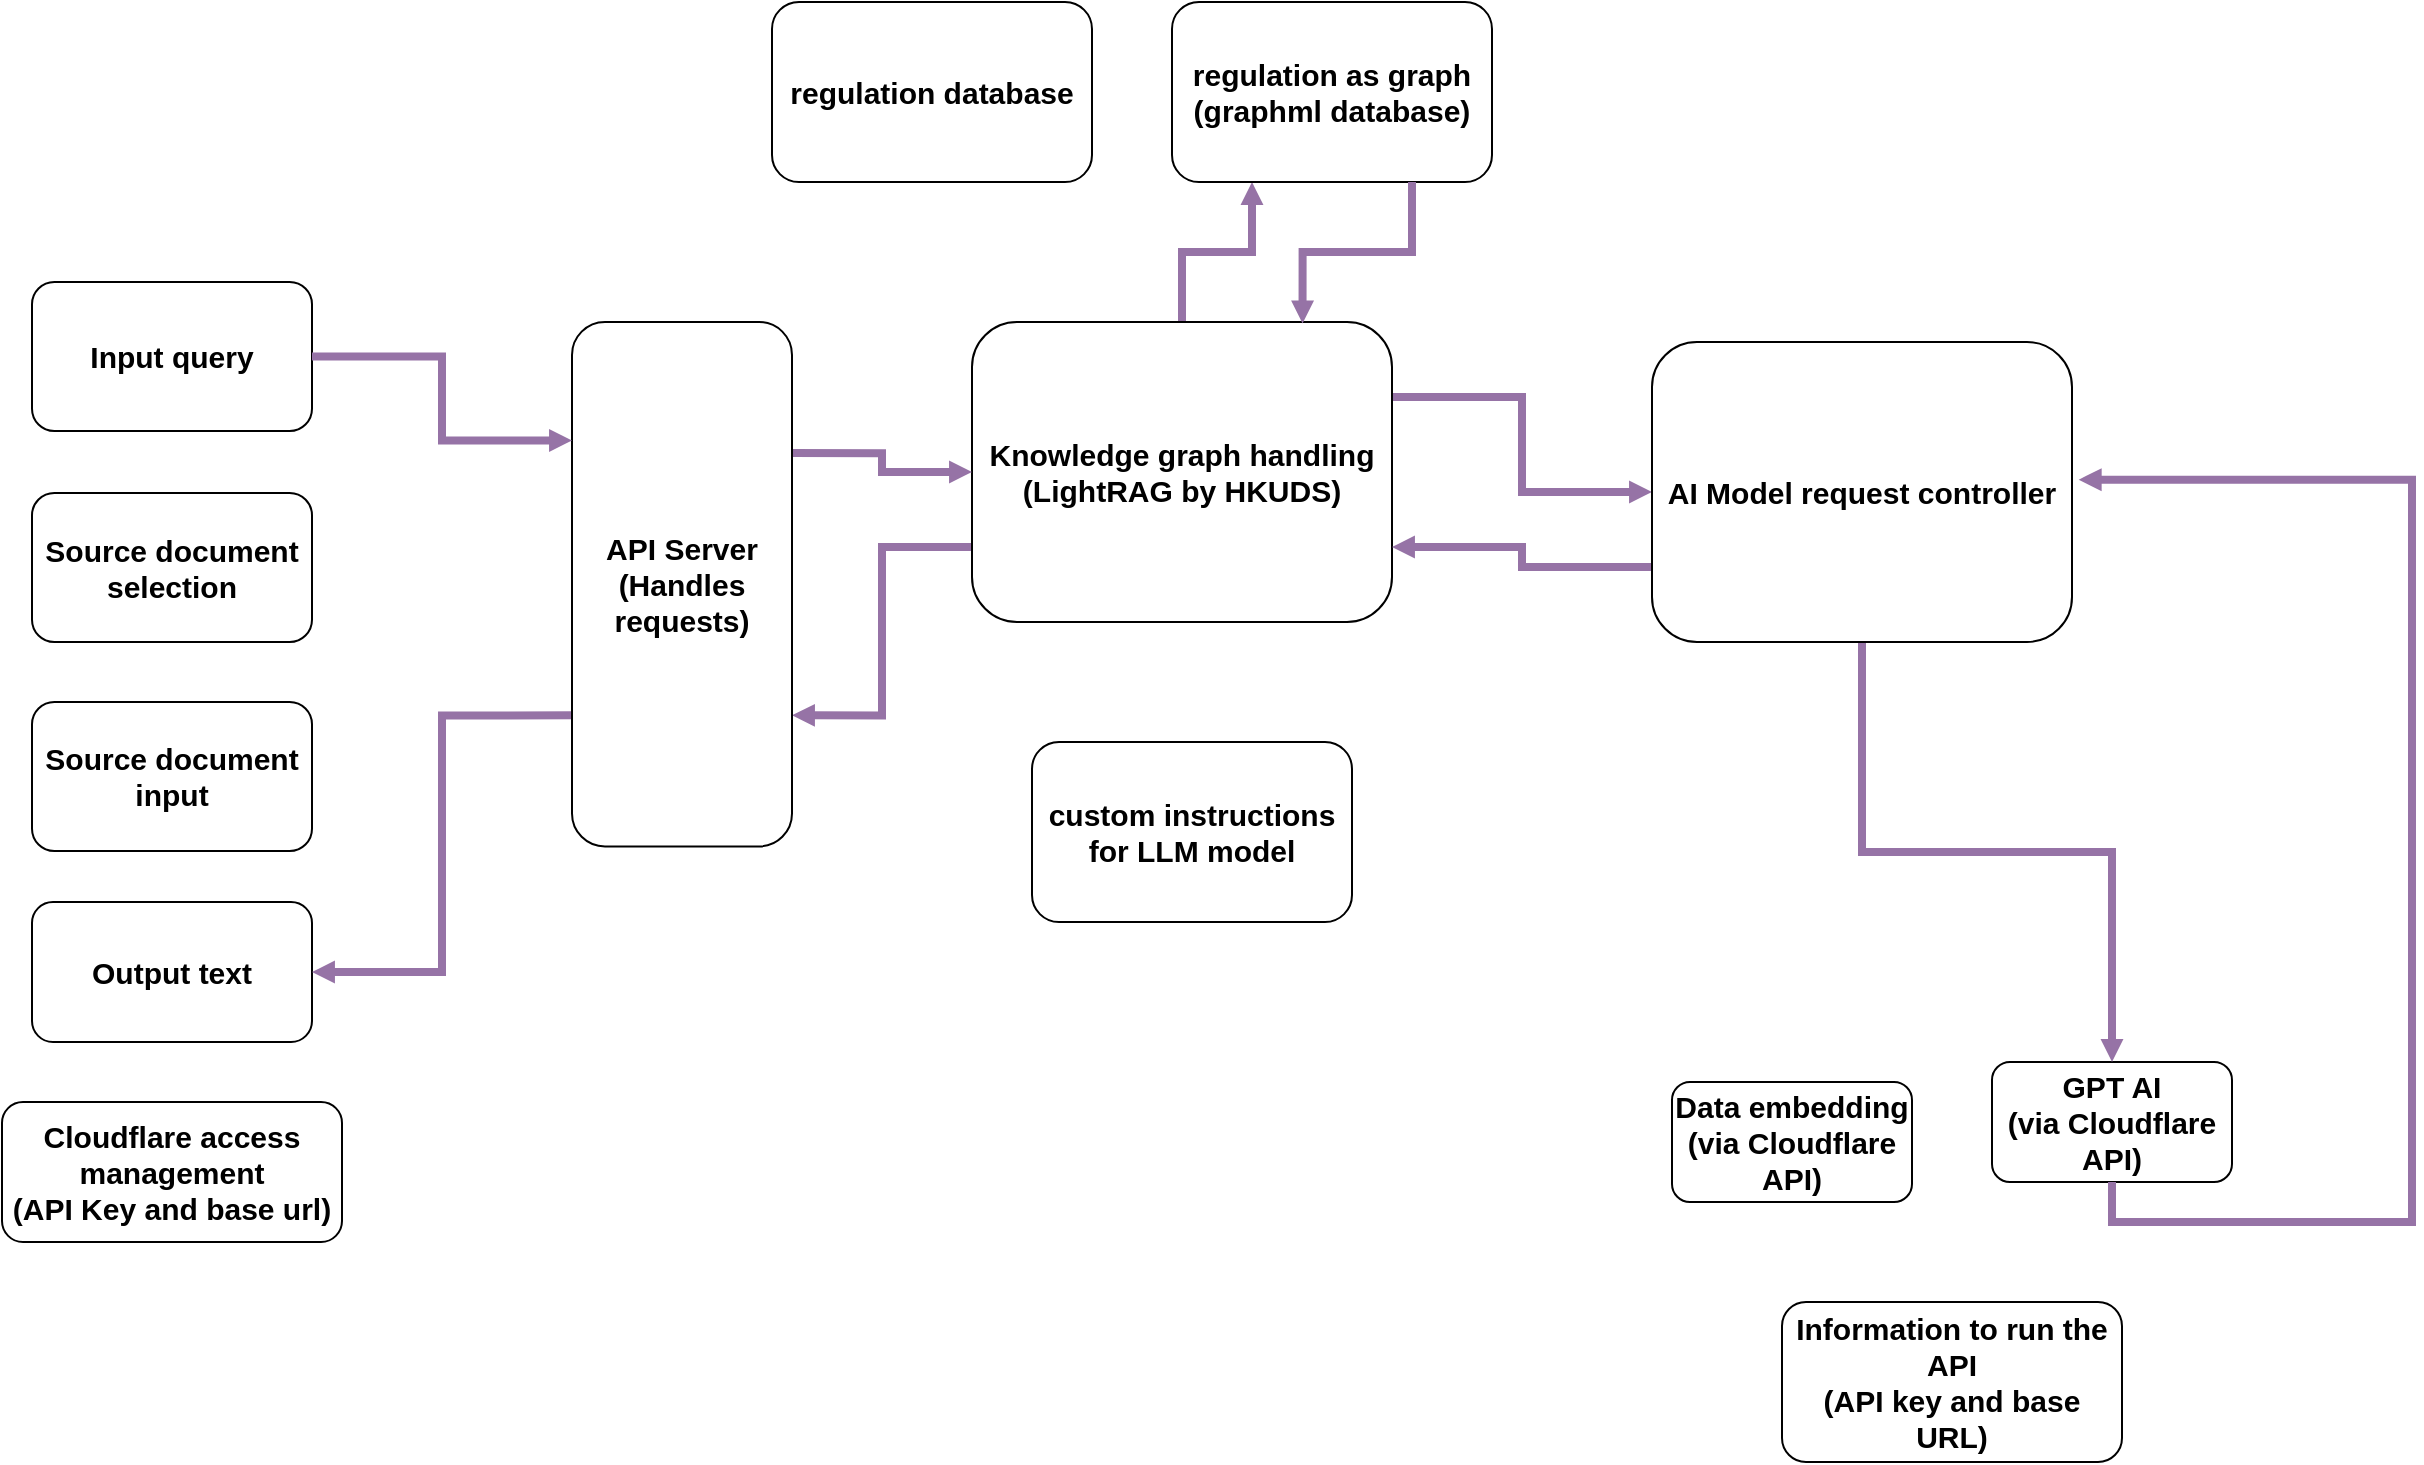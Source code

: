 <mxfile version="28.0.4">
  <diagram name="Page-1" id="p9O1bbmvmOPwoyHnhKzd">
    <mxGraphModel dx="2788" dy="1091" grid="1" gridSize="10" guides="1" tooltips="1" connect="1" arrows="1" fold="1" page="1" pageScale="1" pageWidth="850" pageHeight="1100" math="0" shadow="0">
      <root>
        <mxCell id="0" />
        <mxCell id="1" parent="0" />
        <mxCell id="yUH72a4Vk7hPDRAozmCG-5" style="edgeStyle=orthogonalEdgeStyle;rounded=0;orthogonalLoop=1;jettySize=auto;html=1;exitX=0.5;exitY=0;exitDx=0;exitDy=0;entryX=0.25;entryY=1;entryDx=0;entryDy=0;strokeWidth=4;fillColor=#e1d5e7;strokeColor=#9673a6;endArrow=block;endFill=1;jumpSize=4;startSize=6;endSize=1;" edge="1" parent="1" source="x2WDkMl_rVH3rUGuqPoA-4" target="x2WDkMl_rVH3rUGuqPoA-8">
          <mxGeometry relative="1" as="geometry" />
        </mxCell>
        <mxCell id="yUH72a4Vk7hPDRAozmCG-7" style="edgeStyle=orthogonalEdgeStyle;rounded=0;orthogonalLoop=1;jettySize=auto;html=1;exitX=1;exitY=0.25;exitDx=0;exitDy=0;entryX=0;entryY=0.5;entryDx=0;entryDy=0;strokeWidth=4;fillColor=#e1d5e7;strokeColor=#9673a6;endArrow=block;endFill=1;jumpSize=4;startSize=6;endSize=1;" edge="1" parent="1" source="x2WDkMl_rVH3rUGuqPoA-4" target="x2WDkMl_rVH3rUGuqPoA-45">
          <mxGeometry relative="1" as="geometry" />
        </mxCell>
        <mxCell id="yUH72a4Vk7hPDRAozmCG-13" style="edgeStyle=orthogonalEdgeStyle;rounded=0;orthogonalLoop=1;jettySize=auto;html=1;exitX=0;exitY=0.75;exitDx=0;exitDy=0;entryX=1;entryY=0.75;entryDx=0;entryDy=0;strokeWidth=4;fillColor=#e1d5e7;strokeColor=#9673a6;endArrow=block;endFill=1;jumpSize=4;startSize=6;endSize=1;" edge="1" parent="1" source="x2WDkMl_rVH3rUGuqPoA-4" target="yUH72a4Vk7hPDRAozmCG-10">
          <mxGeometry relative="1" as="geometry" />
        </mxCell>
        <mxCell id="x2WDkMl_rVH3rUGuqPoA-4" value="&lt;div&gt;Knowledge graph handling&lt;/div&gt;&lt;div&gt;(LightRAG by HKUDS)&lt;/div&gt;" style="rounded=1;whiteSpace=wrap;html=1;fontSize=15;fontStyle=1" parent="1" vertex="1">
          <mxGeometry x="230" y="210" width="210" height="150" as="geometry" />
        </mxCell>
        <mxCell id="x2WDkMl_rVH3rUGuqPoA-5" value="&lt;div&gt;Data embedding&lt;/div&gt;&lt;div&gt;(via Cloudflare API)&lt;/div&gt;" style="rounded=1;whiteSpace=wrap;html=1;fontSize=15;fontStyle=1" parent="1" vertex="1">
          <mxGeometry x="580" y="590" width="120" height="60" as="geometry" />
        </mxCell>
        <mxCell id="x2WDkMl_rVH3rUGuqPoA-7" value="&lt;div&gt;GPT AI&lt;/div&gt;&lt;div&gt;(via Cloudflare API)&lt;/div&gt;" style="rounded=1;whiteSpace=wrap;html=1;fontSize=15;fontStyle=1" parent="1" vertex="1">
          <mxGeometry x="740" y="580" width="120" height="60" as="geometry" />
        </mxCell>
        <mxCell id="x2WDkMl_rVH3rUGuqPoA-8" value="&lt;div&gt;regulation as graph&lt;/div&gt;&lt;div&gt;(graphml database)&lt;/div&gt;" style="rounded=1;whiteSpace=wrap;html=1;fontSize=15;fontStyle=1" parent="1" vertex="1">
          <mxGeometry x="330" y="50" width="160" height="90" as="geometry" />
        </mxCell>
        <mxCell id="x2WDkMl_rVH3rUGuqPoA-42" value="Information to run the API&lt;br&gt;(API key and base URL)" style="rounded=1;whiteSpace=wrap;html=1;fontSize=15;fontStyle=1" parent="1" vertex="1">
          <mxGeometry x="635" y="700" width="170" height="80" as="geometry" />
        </mxCell>
        <mxCell id="yUH72a4Vk7hPDRAozmCG-8" style="edgeStyle=orthogonalEdgeStyle;rounded=0;orthogonalLoop=1;jettySize=auto;html=1;exitX=0.5;exitY=1;exitDx=0;exitDy=0;entryX=0.5;entryY=0;entryDx=0;entryDy=0;strokeWidth=4;fillColor=#e1d5e7;strokeColor=#9673a6;endArrow=block;endFill=1;jumpSize=4;startSize=6;endSize=1;" edge="1" parent="1" source="x2WDkMl_rVH3rUGuqPoA-45" target="x2WDkMl_rVH3rUGuqPoA-7">
          <mxGeometry relative="1" as="geometry" />
        </mxCell>
        <mxCell id="yUH72a4Vk7hPDRAozmCG-15" style="edgeStyle=orthogonalEdgeStyle;rounded=0;orthogonalLoop=1;jettySize=auto;html=1;exitX=0;exitY=0.75;exitDx=0;exitDy=0;entryX=1;entryY=0.75;entryDx=0;entryDy=0;strokeWidth=4;fillColor=#e1d5e7;strokeColor=#9673a6;endArrow=block;endFill=1;jumpSize=4;startSize=6;endSize=1;" edge="1" parent="1" source="x2WDkMl_rVH3rUGuqPoA-45" target="x2WDkMl_rVH3rUGuqPoA-4">
          <mxGeometry relative="1" as="geometry" />
        </mxCell>
        <mxCell id="x2WDkMl_rVH3rUGuqPoA-45" value="AI Model request controller" style="rounded=1;whiteSpace=wrap;html=1;fontSize=15;fontStyle=1" parent="1" vertex="1">
          <mxGeometry x="570" y="220" width="210" height="150" as="geometry" />
        </mxCell>
        <mxCell id="x2WDkMl_rVH3rUGuqPoA-1" value="Input query" style="rounded=1;whiteSpace=wrap;html=1;fontSize=15;fontStyle=1" parent="1" vertex="1">
          <mxGeometry x="-240" y="189.998" width="140" height="74.483" as="geometry" />
        </mxCell>
        <mxCell id="x2WDkMl_rVH3rUGuqPoA-10" value="Source document selection" style="rounded=1;whiteSpace=wrap;html=1;fontSize=15;fontStyle=1" parent="1" vertex="1">
          <mxGeometry x="-240" y="295.514" width="140" height="74.483" as="geometry" />
        </mxCell>
        <mxCell id="x2WDkMl_rVH3rUGuqPoA-29" value="Source document input" style="rounded=1;whiteSpace=wrap;html=1;fontSize=15;fontStyle=1" parent="1" vertex="1">
          <mxGeometry x="-240" y="400.004" width="140" height="74.483" as="geometry" />
        </mxCell>
        <mxCell id="x2WDkMl_rVH3rUGuqPoA-2" value="Output text" style="rounded=1;whiteSpace=wrap;html=1;fontSize=15;fontStyle=1" parent="1" vertex="1">
          <mxGeometry x="-240" y="500" width="140" height="70" as="geometry" />
        </mxCell>
        <mxCell id="x2WDkMl_rVH3rUGuqPoA-23" style="edgeStyle=none;shape=connector;rounded=0;orthogonalLoop=1;jettySize=auto;html=1;exitX=0.25;exitY=1;exitDx=0;exitDy=0;strokeColor=default;align=center;verticalAlign=middle;fontFamily=Helvetica;fontSize=15;fontColor=default;labelBackgroundColor=default;endArrow=classic;fontStyle=1" parent="1" source="x2WDkMl_rVH3rUGuqPoA-2" target="x2WDkMl_rVH3rUGuqPoA-2" edge="1">
          <mxGeometry relative="1" as="geometry" />
        </mxCell>
        <mxCell id="x2WDkMl_rVH3rUGuqPoA-40" value="&lt;div&gt;Cloudflare access management&lt;/div&gt;&lt;div&gt;(API Key and base url)&lt;/div&gt;" style="rounded=1;whiteSpace=wrap;html=1;fontSize=15;fontStyle=1" parent="1" vertex="1">
          <mxGeometry x="-255" y="600" width="170" height="70" as="geometry" />
        </mxCell>
        <mxCell id="yUH72a4Vk7hPDRAozmCG-2" value="regulation database" style="rounded=1;whiteSpace=wrap;html=1;fontSize=15;fontStyle=1" vertex="1" parent="1">
          <mxGeometry x="130" y="50" width="160" height="90" as="geometry" />
        </mxCell>
        <mxCell id="yUH72a4Vk7hPDRAozmCG-3" value="custom instructions for LLM model" style="rounded=1;whiteSpace=wrap;html=1;fontSize=15;fontStyle=1" vertex="1" parent="1">
          <mxGeometry x="260" y="420" width="160" height="90" as="geometry" />
        </mxCell>
        <mxCell id="yUH72a4Vk7hPDRAozmCG-6" style="edgeStyle=orthogonalEdgeStyle;rounded=0;orthogonalLoop=1;jettySize=auto;html=1;exitX=0.75;exitY=1;exitDx=0;exitDy=0;entryX=0.787;entryY=0.005;entryDx=0;entryDy=0;entryPerimeter=0;strokeWidth=4;fillColor=#e1d5e7;strokeColor=#9673a6;endArrow=block;endFill=1;jumpSize=4;startSize=6;endSize=1;" edge="1" parent="1" source="x2WDkMl_rVH3rUGuqPoA-8" target="x2WDkMl_rVH3rUGuqPoA-4">
          <mxGeometry relative="1" as="geometry" />
        </mxCell>
        <mxCell id="yUH72a4Vk7hPDRAozmCG-9" style="edgeStyle=orthogonalEdgeStyle;rounded=0;orthogonalLoop=1;jettySize=auto;html=1;exitX=0.5;exitY=1;exitDx=0;exitDy=0;entryX=1.016;entryY=0.459;entryDx=0;entryDy=0;entryPerimeter=0;strokeWidth=4;fillColor=#e1d5e7;strokeColor=#9673a6;endArrow=block;endFill=1;jumpSize=4;startSize=6;endSize=1;" edge="1" parent="1" source="x2WDkMl_rVH3rUGuqPoA-7" target="x2WDkMl_rVH3rUGuqPoA-45">
          <mxGeometry relative="1" as="geometry">
            <Array as="points">
              <mxPoint x="800" y="660" />
              <mxPoint x="950" y="660" />
              <mxPoint x="950" y="289" />
            </Array>
          </mxGeometry>
        </mxCell>
        <mxCell id="yUH72a4Vk7hPDRAozmCG-12" style="edgeStyle=orthogonalEdgeStyle;rounded=0;orthogonalLoop=1;jettySize=auto;html=1;exitX=1;exitY=0.25;exitDx=0;exitDy=0;strokeWidth=4;fillColor=#e1d5e7;strokeColor=#9673a6;endArrow=block;endFill=1;jumpSize=4;startSize=6;endSize=1;" edge="1" parent="1" source="yUH72a4Vk7hPDRAozmCG-10" target="x2WDkMl_rVH3rUGuqPoA-4">
          <mxGeometry relative="1" as="geometry" />
        </mxCell>
        <mxCell id="yUH72a4Vk7hPDRAozmCG-14" style="edgeStyle=orthogonalEdgeStyle;rounded=0;orthogonalLoop=1;jettySize=auto;html=1;exitX=0;exitY=0.75;exitDx=0;exitDy=0;entryX=1;entryY=0.5;entryDx=0;entryDy=0;strokeWidth=4;fillColor=#e1d5e7;strokeColor=#9673a6;endArrow=block;endFill=1;jumpSize=4;startSize=6;endSize=1;" edge="1" parent="1" source="yUH72a4Vk7hPDRAozmCG-10" target="x2WDkMl_rVH3rUGuqPoA-2">
          <mxGeometry relative="1" as="geometry" />
        </mxCell>
        <mxCell id="yUH72a4Vk7hPDRAozmCG-10" value="&lt;div&gt;API Server&lt;/div&gt;&lt;div&gt;(Handles requests)&lt;/div&gt;" style="rounded=1;whiteSpace=wrap;html=1;fontSize=15;fontStyle=1" vertex="1" parent="1">
          <mxGeometry x="30" y="210" width="110" height="262.24" as="geometry" />
        </mxCell>
        <mxCell id="yUH72a4Vk7hPDRAozmCG-11" style="edgeStyle=orthogonalEdgeStyle;rounded=0;orthogonalLoop=1;jettySize=auto;html=1;exitX=1;exitY=0.5;exitDx=0;exitDy=0;entryX=0;entryY=0.226;entryDx=0;entryDy=0;entryPerimeter=0;strokeWidth=4;fillColor=#e1d5e7;strokeColor=#9673a6;endArrow=block;endFill=1;jumpSize=4;startSize=6;endSize=1;" edge="1" parent="1" source="x2WDkMl_rVH3rUGuqPoA-1" target="yUH72a4Vk7hPDRAozmCG-10">
          <mxGeometry relative="1" as="geometry" />
        </mxCell>
      </root>
    </mxGraphModel>
  </diagram>
</mxfile>
